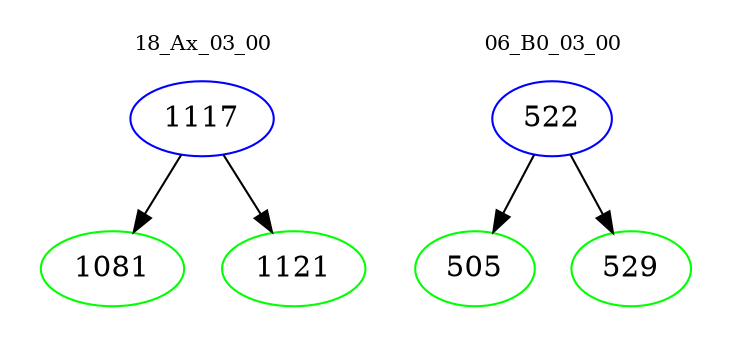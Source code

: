 digraph{
subgraph cluster_0 {
color = white
label = "18_Ax_03_00";
fontsize=10;
T0_1117 [label="1117", color="blue"]
T0_1117 -> T0_1081 [color="black"]
T0_1081 [label="1081", color="green"]
T0_1117 -> T0_1121 [color="black"]
T0_1121 [label="1121", color="green"]
}
subgraph cluster_1 {
color = white
label = "06_B0_03_00";
fontsize=10;
T1_522 [label="522", color="blue"]
T1_522 -> T1_505 [color="black"]
T1_505 [label="505", color="green"]
T1_522 -> T1_529 [color="black"]
T1_529 [label="529", color="green"]
}
}

